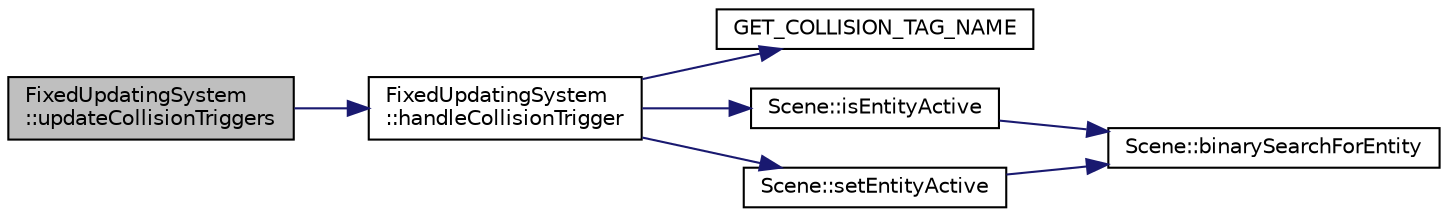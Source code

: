 digraph "FixedUpdatingSystem::updateCollisionTriggers"
{
 // INTERACTIVE_SVG=YES
 // LATEX_PDF_SIZE
  edge [fontname="Helvetica",fontsize="10",labelfontname="Helvetica",labelfontsize="10"];
  node [fontname="Helvetica",fontsize="10",shape=record];
  rankdir="LR";
  Node1 [label="FixedUpdatingSystem\l::updateCollisionTriggers",height=0.2,width=0.4,color="black", fillcolor="grey75", style="filled", fontcolor="black",tooltip=" "];
  Node1 -> Node2 [color="midnightblue",fontsize="10",style="solid",fontname="Helvetica"];
  Node2 [label="FixedUpdatingSystem\l::handleCollisionTrigger",height=0.2,width=0.4,color="black", fillcolor="white", style="filled",URL="$d3/de8/class_fixed_updating_system.html#a6f6bb1695e03ef174e661643c3a0de27",tooltip=" "];
  Node2 -> Node3 [color="midnightblue",fontsize="10",style="solid",fontname="Helvetica"];
  Node3 [label="GET_COLLISION_TAG_NAME",height=0.2,width=0.4,color="black", fillcolor="white", style="filled",URL="$de/d50/_game_info_8h.html#a964580569a5f1a2743dfca324aeeddc0",tooltip=" "];
  Node2 -> Node4 [color="midnightblue",fontsize="10",style="solid",fontname="Helvetica"];
  Node4 [label="Scene::isEntityActive",height=0.2,width=0.4,color="black", fillcolor="white", style="filled",URL="$d6/db5/class_scene.html#abf64aceaf6865fa864f0fd9dd18f4fb8",tooltip=" "];
  Node4 -> Node5 [color="midnightblue",fontsize="10",style="solid",fontname="Helvetica"];
  Node5 [label="Scene::binarySearchForEntity",height=0.2,width=0.4,color="black", fillcolor="white", style="filled",URL="$d6/db5/class_scene.html#a55c346bea3f04eb9d9f8476a68c2fa93",tooltip=" "];
  Node2 -> Node6 [color="midnightblue",fontsize="10",style="solid",fontname="Helvetica"];
  Node6 [label="Scene::setEntityActive",height=0.2,width=0.4,color="black", fillcolor="white", style="filled",URL="$d6/db5/class_scene.html#a7988b880ee3ad9f30b56cc965ad38025",tooltip=" "];
  Node6 -> Node5 [color="midnightblue",fontsize="10",style="solid",fontname="Helvetica"];
}
